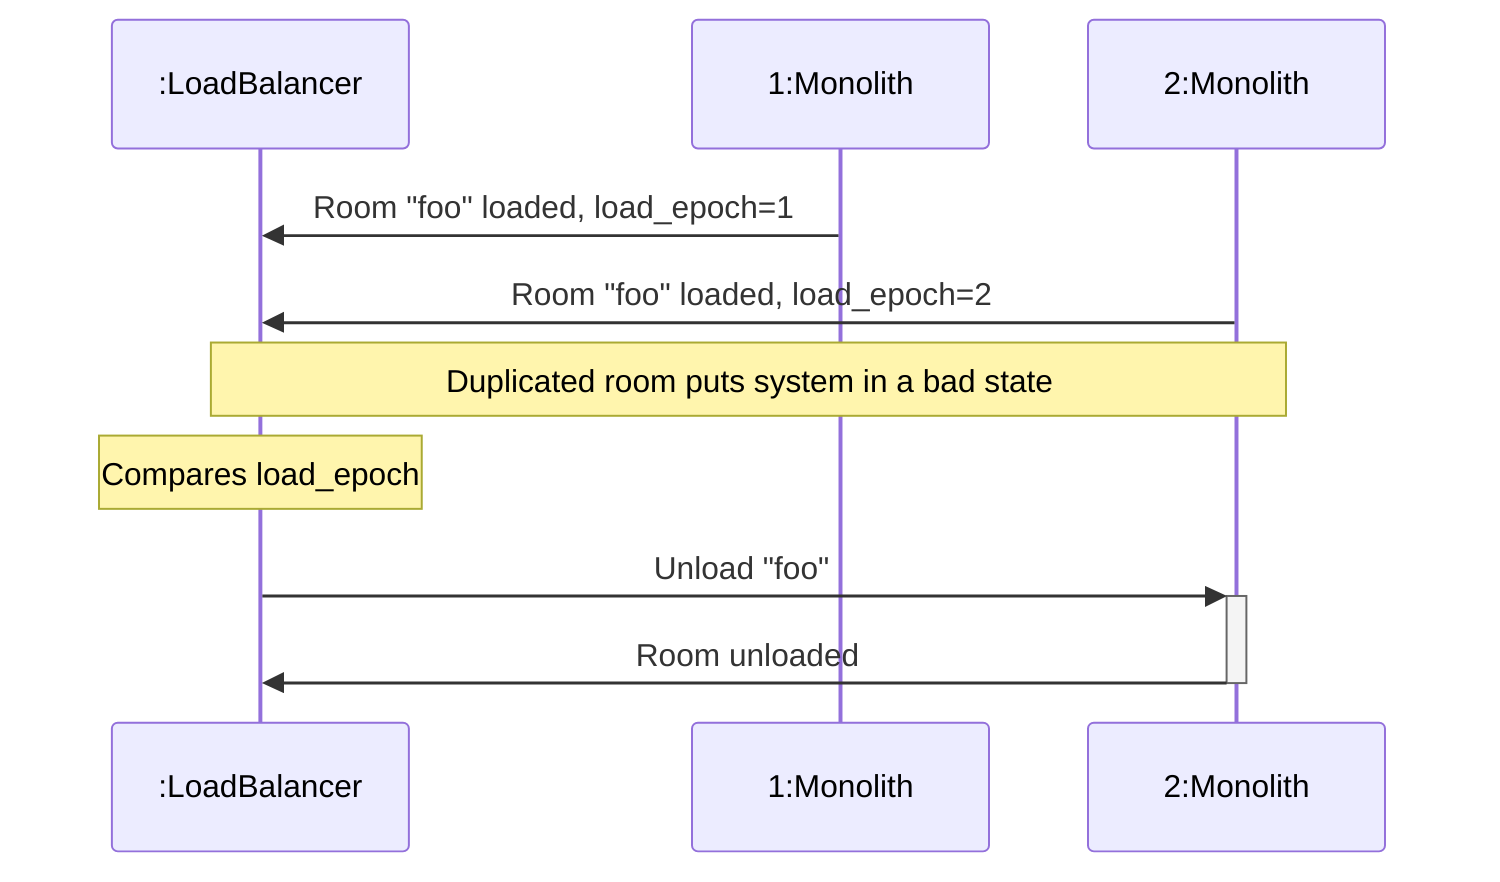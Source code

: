 sequenceDiagram
    participant L as :LoadBalancer
    participant N as 1:Monolith
    participant M as 2:Monolith
    N->>L: Room "foo" loaded, load_epoch=1
    M->>L: Room "foo" loaded, load_epoch=2
    Note over L,M: Duplicated room puts system in a bad state
    Note over L: Compares load_epoch
    L->>+M: Unload "foo"
    M->>-L: Room unloaded